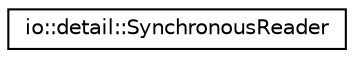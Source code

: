 digraph "Graphical Class Hierarchy"
{
  edge [fontname="Helvetica",fontsize="10",labelfontname="Helvetica",labelfontsize="10"];
  node [fontname="Helvetica",fontsize="10",shape=record];
  rankdir="LR";
  Node0 [label="io::detail::SynchronousReader",height=0.2,width=0.4,color="black", fillcolor="white", style="filled",URL="$classio_1_1detail_1_1SynchronousReader.html"];
}
